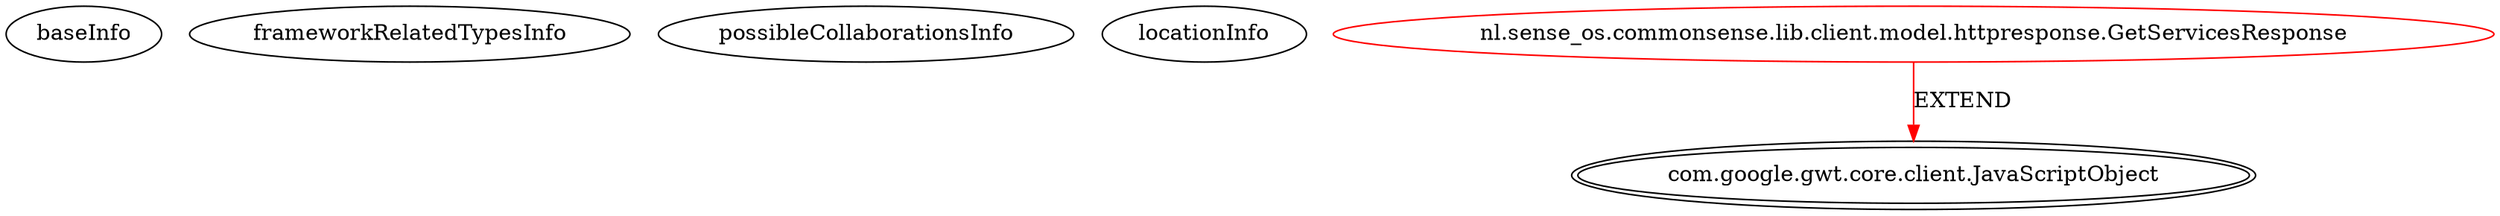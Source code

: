 digraph {
baseInfo[graphId=4461,category="extension_graph",isAnonymous=false,possibleRelation=false]
frameworkRelatedTypesInfo[0="com.google.gwt.core.client.JavaScriptObject"]
possibleCollaborationsInfo[]
locationInfo[projectName="senseobservationsystems-commonsense-gwt-lib",filePath="/senseobservationsystems-commonsense-gwt-lib/commonsense-gwt-lib-master/src/nl/sense_os/commonsense/lib/client/model/httpresponse/GetServicesResponse.java",contextSignature="GetServicesResponse",graphId="4461"]
0[label="nl.sense_os.commonsense.lib.client.model.httpresponse.GetServicesResponse",vertexType="ROOT_CLIENT_CLASS_DECLARATION",isFrameworkType=false,color=red]
1[label="com.google.gwt.core.client.JavaScriptObject",vertexType="FRAMEWORK_CLASS_TYPE",isFrameworkType=true,peripheries=2]
0->1[label="EXTEND",color=red]
}
